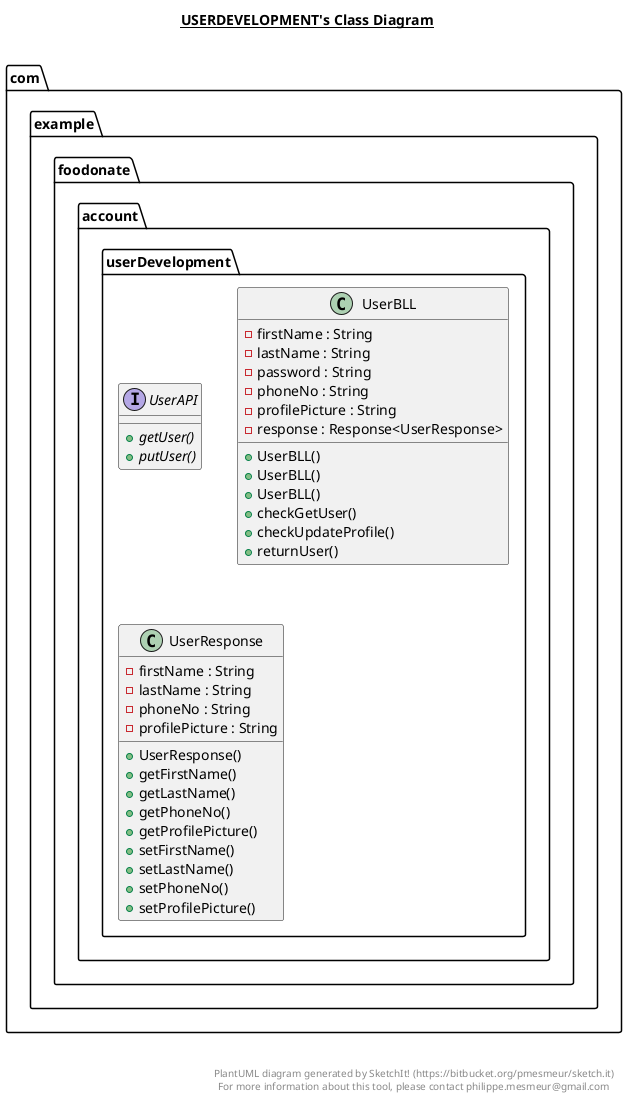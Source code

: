 @startuml

title __USERDEVELOPMENT's Class Diagram__\n

  namespace com.example.foodonate {
    namespace account {
      namespace userDevelopment {
        interface com.example.foodonate.account.userDevelopment.UserAPI {
            {abstract} + getUser()
            {abstract} + putUser()
        }
      }
    }
  }
  

  namespace com.example.foodonate {
    namespace account {
      namespace userDevelopment {
        class com.example.foodonate.account.userDevelopment.UserBLL {
            - firstName : String
            - lastName : String
            - password : String
            - phoneNo : String
            - profilePicture : String
            - response : Response<UserResponse>
            + UserBLL()
            + UserBLL()
            + UserBLL()
            + checkGetUser()
            + checkUpdateProfile()
            + returnUser()
        }
      }
    }
  }
  

  namespace com.example.foodonate {
    namespace account {
      namespace userDevelopment {
        class com.example.foodonate.account.userDevelopment.UserResponse {
            - firstName : String
            - lastName : String
            - phoneNo : String
            - profilePicture : String
            + UserResponse()
            + getFirstName()
            + getLastName()
            + getPhoneNo()
            + getProfilePicture()
            + setFirstName()
            + setLastName()
            + setPhoneNo()
            + setProfilePicture()
        }
      }
    }
  }
  



right footer


PlantUML diagram generated by SketchIt! (https://bitbucket.org/pmesmeur/sketch.it)
For more information about this tool, please contact philippe.mesmeur@gmail.com
endfooter

@enduml
